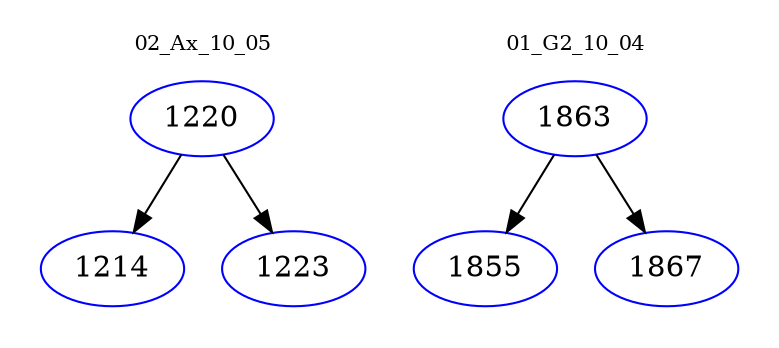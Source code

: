 digraph{
subgraph cluster_0 {
color = white
label = "02_Ax_10_05";
fontsize=10;
T0_1220 [label="1220", color="blue"]
T0_1220 -> T0_1214 [color="black"]
T0_1214 [label="1214", color="blue"]
T0_1220 -> T0_1223 [color="black"]
T0_1223 [label="1223", color="blue"]
}
subgraph cluster_1 {
color = white
label = "01_G2_10_04";
fontsize=10;
T1_1863 [label="1863", color="blue"]
T1_1863 -> T1_1855 [color="black"]
T1_1855 [label="1855", color="blue"]
T1_1863 -> T1_1867 [color="black"]
T1_1867 [label="1867", color="blue"]
}
}
